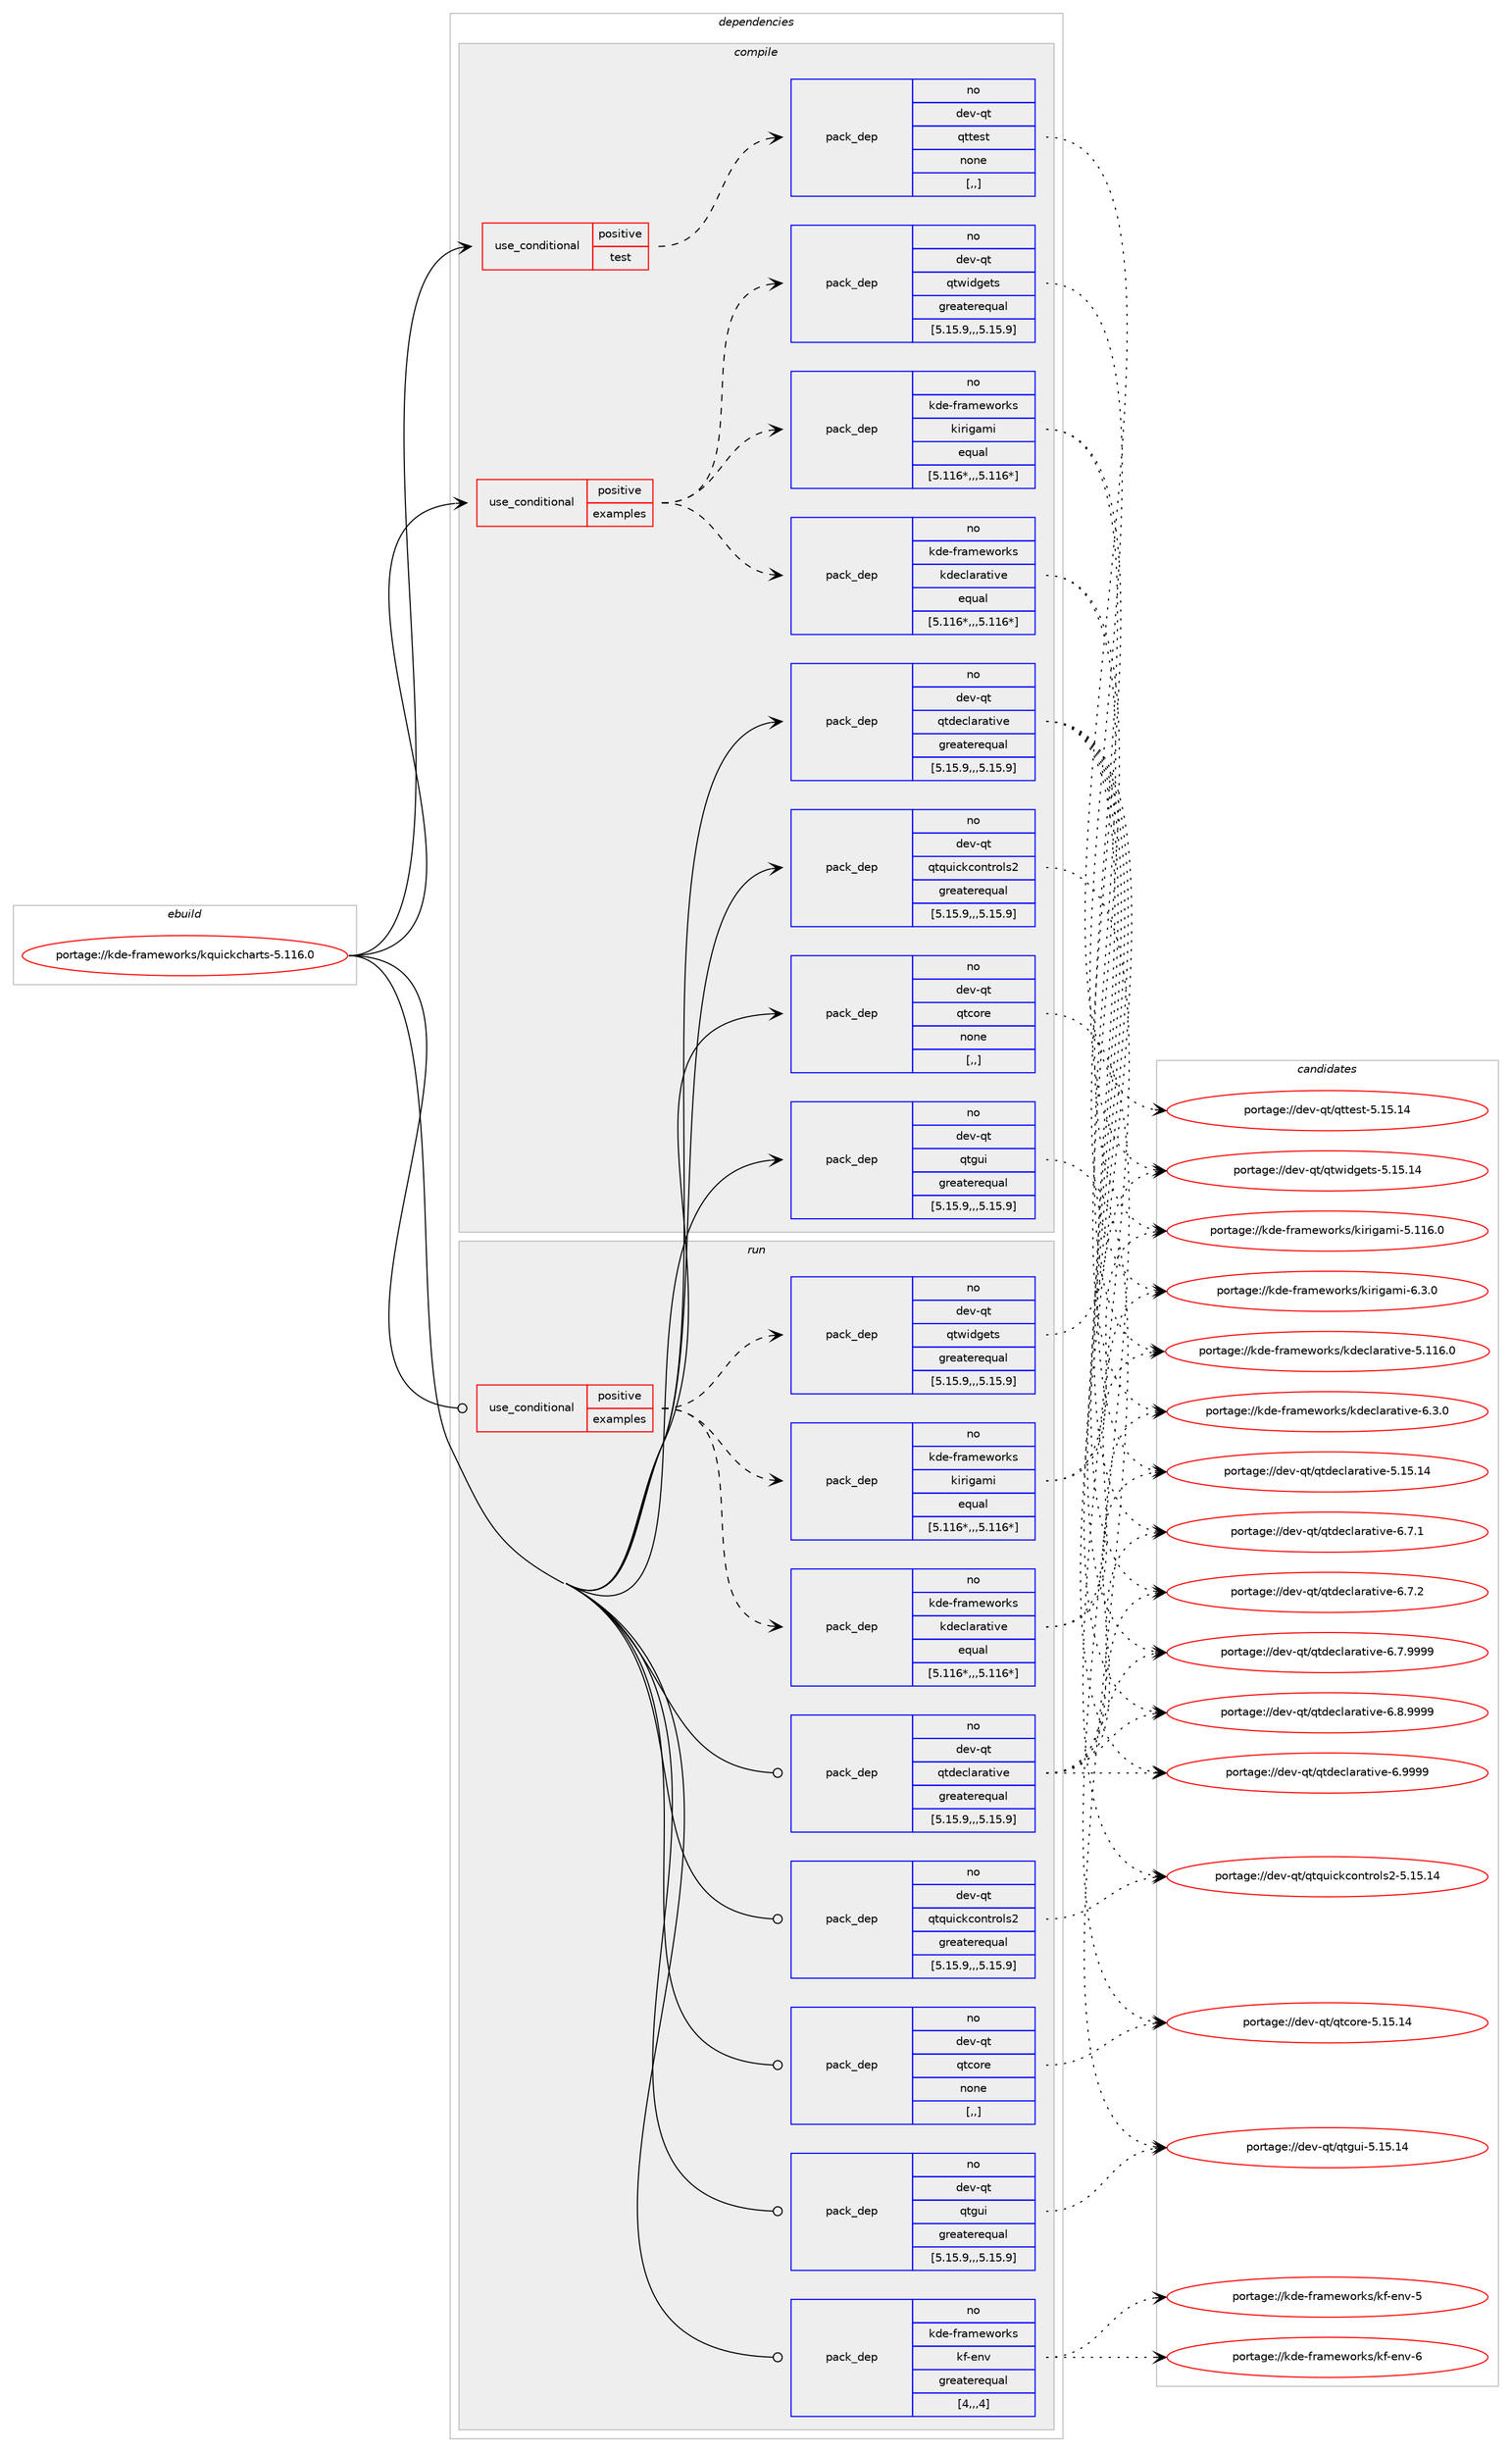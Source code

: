digraph prolog {

# *************
# Graph options
# *************

newrank=true;
concentrate=true;
compound=true;
graph [rankdir=LR,fontname=Helvetica,fontsize=10,ranksep=1.5];#, ranksep=2.5, nodesep=0.2];
edge  [arrowhead=vee];
node  [fontname=Helvetica,fontsize=10];

# **********
# The ebuild
# **********

subgraph cluster_leftcol {
color=gray;
rank=same;
label=<<i>ebuild</i>>;
id [label="portage://kde-frameworks/kquickcharts-5.116.0", color=red, width=4, href="../kde-frameworks/kquickcharts-5.116.0.svg"];
}

# ****************
# The dependencies
# ****************

subgraph cluster_midcol {
color=gray;
label=<<i>dependencies</i>>;
subgraph cluster_compile {
fillcolor="#eeeeee";
style=filled;
label=<<i>compile</i>>;
subgraph cond66593 {
dependency259462 [label=<<TABLE BORDER="0" CELLBORDER="1" CELLSPACING="0" CELLPADDING="4"><TR><TD ROWSPAN="3" CELLPADDING="10">use_conditional</TD></TR><TR><TD>positive</TD></TR><TR><TD>examples</TD></TR></TABLE>>, shape=none, color=red];
subgraph pack190878 {
dependency259463 [label=<<TABLE BORDER="0" CELLBORDER="1" CELLSPACING="0" CELLPADDING="4" WIDTH="220"><TR><TD ROWSPAN="6" CELLPADDING="30">pack_dep</TD></TR><TR><TD WIDTH="110">no</TD></TR><TR><TD>dev-qt</TD></TR><TR><TD>qtwidgets</TD></TR><TR><TD>greaterequal</TD></TR><TR><TD>[5.15.9,,,5.15.9]</TD></TR></TABLE>>, shape=none, color=blue];
}
dependency259462:e -> dependency259463:w [weight=20,style="dashed",arrowhead="vee"];
subgraph pack190879 {
dependency259464 [label=<<TABLE BORDER="0" CELLBORDER="1" CELLSPACING="0" CELLPADDING="4" WIDTH="220"><TR><TD ROWSPAN="6" CELLPADDING="30">pack_dep</TD></TR><TR><TD WIDTH="110">no</TD></TR><TR><TD>kde-frameworks</TD></TR><TR><TD>kdeclarative</TD></TR><TR><TD>equal</TD></TR><TR><TD>[5.116*,,,5.116*]</TD></TR></TABLE>>, shape=none, color=blue];
}
dependency259462:e -> dependency259464:w [weight=20,style="dashed",arrowhead="vee"];
subgraph pack190880 {
dependency259465 [label=<<TABLE BORDER="0" CELLBORDER="1" CELLSPACING="0" CELLPADDING="4" WIDTH="220"><TR><TD ROWSPAN="6" CELLPADDING="30">pack_dep</TD></TR><TR><TD WIDTH="110">no</TD></TR><TR><TD>kde-frameworks</TD></TR><TR><TD>kirigami</TD></TR><TR><TD>equal</TD></TR><TR><TD>[5.116*,,,5.116*]</TD></TR></TABLE>>, shape=none, color=blue];
}
dependency259462:e -> dependency259465:w [weight=20,style="dashed",arrowhead="vee"];
}
id:e -> dependency259462:w [weight=20,style="solid",arrowhead="vee"];
subgraph cond66594 {
dependency259466 [label=<<TABLE BORDER="0" CELLBORDER="1" CELLSPACING="0" CELLPADDING="4"><TR><TD ROWSPAN="3" CELLPADDING="10">use_conditional</TD></TR><TR><TD>positive</TD></TR><TR><TD>test</TD></TR></TABLE>>, shape=none, color=red];
subgraph pack190881 {
dependency259467 [label=<<TABLE BORDER="0" CELLBORDER="1" CELLSPACING="0" CELLPADDING="4" WIDTH="220"><TR><TD ROWSPAN="6" CELLPADDING="30">pack_dep</TD></TR><TR><TD WIDTH="110">no</TD></TR><TR><TD>dev-qt</TD></TR><TR><TD>qttest</TD></TR><TR><TD>none</TD></TR><TR><TD>[,,]</TD></TR></TABLE>>, shape=none, color=blue];
}
dependency259466:e -> dependency259467:w [weight=20,style="dashed",arrowhead="vee"];
}
id:e -> dependency259466:w [weight=20,style="solid",arrowhead="vee"];
subgraph pack190882 {
dependency259468 [label=<<TABLE BORDER="0" CELLBORDER="1" CELLSPACING="0" CELLPADDING="4" WIDTH="220"><TR><TD ROWSPAN="6" CELLPADDING="30">pack_dep</TD></TR><TR><TD WIDTH="110">no</TD></TR><TR><TD>dev-qt</TD></TR><TR><TD>qtcore</TD></TR><TR><TD>none</TD></TR><TR><TD>[,,]</TD></TR></TABLE>>, shape=none, color=blue];
}
id:e -> dependency259468:w [weight=20,style="solid",arrowhead="vee"];
subgraph pack190883 {
dependency259469 [label=<<TABLE BORDER="0" CELLBORDER="1" CELLSPACING="0" CELLPADDING="4" WIDTH="220"><TR><TD ROWSPAN="6" CELLPADDING="30">pack_dep</TD></TR><TR><TD WIDTH="110">no</TD></TR><TR><TD>dev-qt</TD></TR><TR><TD>qtdeclarative</TD></TR><TR><TD>greaterequal</TD></TR><TR><TD>[5.15.9,,,5.15.9]</TD></TR></TABLE>>, shape=none, color=blue];
}
id:e -> dependency259469:w [weight=20,style="solid",arrowhead="vee"];
subgraph pack190884 {
dependency259470 [label=<<TABLE BORDER="0" CELLBORDER="1" CELLSPACING="0" CELLPADDING="4" WIDTH="220"><TR><TD ROWSPAN="6" CELLPADDING="30">pack_dep</TD></TR><TR><TD WIDTH="110">no</TD></TR><TR><TD>dev-qt</TD></TR><TR><TD>qtgui</TD></TR><TR><TD>greaterequal</TD></TR><TR><TD>[5.15.9,,,5.15.9]</TD></TR></TABLE>>, shape=none, color=blue];
}
id:e -> dependency259470:w [weight=20,style="solid",arrowhead="vee"];
subgraph pack190885 {
dependency259471 [label=<<TABLE BORDER="0" CELLBORDER="1" CELLSPACING="0" CELLPADDING="4" WIDTH="220"><TR><TD ROWSPAN="6" CELLPADDING="30">pack_dep</TD></TR><TR><TD WIDTH="110">no</TD></TR><TR><TD>dev-qt</TD></TR><TR><TD>qtquickcontrols2</TD></TR><TR><TD>greaterequal</TD></TR><TR><TD>[5.15.9,,,5.15.9]</TD></TR></TABLE>>, shape=none, color=blue];
}
id:e -> dependency259471:w [weight=20,style="solid",arrowhead="vee"];
}
subgraph cluster_compileandrun {
fillcolor="#eeeeee";
style=filled;
label=<<i>compile and run</i>>;
}
subgraph cluster_run {
fillcolor="#eeeeee";
style=filled;
label=<<i>run</i>>;
subgraph cond66595 {
dependency259472 [label=<<TABLE BORDER="0" CELLBORDER="1" CELLSPACING="0" CELLPADDING="4"><TR><TD ROWSPAN="3" CELLPADDING="10">use_conditional</TD></TR><TR><TD>positive</TD></TR><TR><TD>examples</TD></TR></TABLE>>, shape=none, color=red];
subgraph pack190886 {
dependency259473 [label=<<TABLE BORDER="0" CELLBORDER="1" CELLSPACING="0" CELLPADDING="4" WIDTH="220"><TR><TD ROWSPAN="6" CELLPADDING="30">pack_dep</TD></TR><TR><TD WIDTH="110">no</TD></TR><TR><TD>dev-qt</TD></TR><TR><TD>qtwidgets</TD></TR><TR><TD>greaterequal</TD></TR><TR><TD>[5.15.9,,,5.15.9]</TD></TR></TABLE>>, shape=none, color=blue];
}
dependency259472:e -> dependency259473:w [weight=20,style="dashed",arrowhead="vee"];
subgraph pack190887 {
dependency259474 [label=<<TABLE BORDER="0" CELLBORDER="1" CELLSPACING="0" CELLPADDING="4" WIDTH="220"><TR><TD ROWSPAN="6" CELLPADDING="30">pack_dep</TD></TR><TR><TD WIDTH="110">no</TD></TR><TR><TD>kde-frameworks</TD></TR><TR><TD>kdeclarative</TD></TR><TR><TD>equal</TD></TR><TR><TD>[5.116*,,,5.116*]</TD></TR></TABLE>>, shape=none, color=blue];
}
dependency259472:e -> dependency259474:w [weight=20,style="dashed",arrowhead="vee"];
subgraph pack190888 {
dependency259475 [label=<<TABLE BORDER="0" CELLBORDER="1" CELLSPACING="0" CELLPADDING="4" WIDTH="220"><TR><TD ROWSPAN="6" CELLPADDING="30">pack_dep</TD></TR><TR><TD WIDTH="110">no</TD></TR><TR><TD>kde-frameworks</TD></TR><TR><TD>kirigami</TD></TR><TR><TD>equal</TD></TR><TR><TD>[5.116*,,,5.116*]</TD></TR></TABLE>>, shape=none, color=blue];
}
dependency259472:e -> dependency259475:w [weight=20,style="dashed",arrowhead="vee"];
}
id:e -> dependency259472:w [weight=20,style="solid",arrowhead="odot"];
subgraph pack190889 {
dependency259476 [label=<<TABLE BORDER="0" CELLBORDER="1" CELLSPACING="0" CELLPADDING="4" WIDTH="220"><TR><TD ROWSPAN="6" CELLPADDING="30">pack_dep</TD></TR><TR><TD WIDTH="110">no</TD></TR><TR><TD>dev-qt</TD></TR><TR><TD>qtcore</TD></TR><TR><TD>none</TD></TR><TR><TD>[,,]</TD></TR></TABLE>>, shape=none, color=blue];
}
id:e -> dependency259476:w [weight=20,style="solid",arrowhead="odot"];
subgraph pack190890 {
dependency259477 [label=<<TABLE BORDER="0" CELLBORDER="1" CELLSPACING="0" CELLPADDING="4" WIDTH="220"><TR><TD ROWSPAN="6" CELLPADDING="30">pack_dep</TD></TR><TR><TD WIDTH="110">no</TD></TR><TR><TD>dev-qt</TD></TR><TR><TD>qtdeclarative</TD></TR><TR><TD>greaterequal</TD></TR><TR><TD>[5.15.9,,,5.15.9]</TD></TR></TABLE>>, shape=none, color=blue];
}
id:e -> dependency259477:w [weight=20,style="solid",arrowhead="odot"];
subgraph pack190891 {
dependency259478 [label=<<TABLE BORDER="0" CELLBORDER="1" CELLSPACING="0" CELLPADDING="4" WIDTH="220"><TR><TD ROWSPAN="6" CELLPADDING="30">pack_dep</TD></TR><TR><TD WIDTH="110">no</TD></TR><TR><TD>dev-qt</TD></TR><TR><TD>qtgui</TD></TR><TR><TD>greaterequal</TD></TR><TR><TD>[5.15.9,,,5.15.9]</TD></TR></TABLE>>, shape=none, color=blue];
}
id:e -> dependency259478:w [weight=20,style="solid",arrowhead="odot"];
subgraph pack190892 {
dependency259479 [label=<<TABLE BORDER="0" CELLBORDER="1" CELLSPACING="0" CELLPADDING="4" WIDTH="220"><TR><TD ROWSPAN="6" CELLPADDING="30">pack_dep</TD></TR><TR><TD WIDTH="110">no</TD></TR><TR><TD>dev-qt</TD></TR><TR><TD>qtquickcontrols2</TD></TR><TR><TD>greaterequal</TD></TR><TR><TD>[5.15.9,,,5.15.9]</TD></TR></TABLE>>, shape=none, color=blue];
}
id:e -> dependency259479:w [weight=20,style="solid",arrowhead="odot"];
subgraph pack190893 {
dependency259480 [label=<<TABLE BORDER="0" CELLBORDER="1" CELLSPACING="0" CELLPADDING="4" WIDTH="220"><TR><TD ROWSPAN="6" CELLPADDING="30">pack_dep</TD></TR><TR><TD WIDTH="110">no</TD></TR><TR><TD>kde-frameworks</TD></TR><TR><TD>kf-env</TD></TR><TR><TD>greaterequal</TD></TR><TR><TD>[4,,,4]</TD></TR></TABLE>>, shape=none, color=blue];
}
id:e -> dependency259480:w [weight=20,style="solid",arrowhead="odot"];
}
}

# **************
# The candidates
# **************

subgraph cluster_choices {
rank=same;
color=gray;
label=<<i>candidates</i>>;

subgraph choice190878 {
color=black;
nodesep=1;
choice10010111845113116471131161191051001031011161154553464953464952 [label="portage://dev-qt/qtwidgets-5.15.14", color=red, width=4,href="../dev-qt/qtwidgets-5.15.14.svg"];
dependency259463:e -> choice10010111845113116471131161191051001031011161154553464953464952:w [style=dotted,weight="100"];
}
subgraph choice190879 {
color=black;
nodesep=1;
choice1071001014510211497109101119111114107115471071001019910897114971161051181014553464949544648 [label="portage://kde-frameworks/kdeclarative-5.116.0", color=red, width=4,href="../kde-frameworks/kdeclarative-5.116.0.svg"];
choice107100101451021149710910111911111410711547107100101991089711497116105118101455446514648 [label="portage://kde-frameworks/kdeclarative-6.3.0", color=red, width=4,href="../kde-frameworks/kdeclarative-6.3.0.svg"];
dependency259464:e -> choice1071001014510211497109101119111114107115471071001019910897114971161051181014553464949544648:w [style=dotted,weight="100"];
dependency259464:e -> choice107100101451021149710910111911111410711547107100101991089711497116105118101455446514648:w [style=dotted,weight="100"];
}
subgraph choice190880 {
color=black;
nodesep=1;
choice107100101451021149710910111911111410711547107105114105103971091054553464949544648 [label="portage://kde-frameworks/kirigami-5.116.0", color=red, width=4,href="../kde-frameworks/kirigami-5.116.0.svg"];
choice10710010145102114971091011191111141071154710710511410510397109105455446514648 [label="portage://kde-frameworks/kirigami-6.3.0", color=red, width=4,href="../kde-frameworks/kirigami-6.3.0.svg"];
dependency259465:e -> choice107100101451021149710910111911111410711547107105114105103971091054553464949544648:w [style=dotted,weight="100"];
dependency259465:e -> choice10710010145102114971091011191111141071154710710511410510397109105455446514648:w [style=dotted,weight="100"];
}
subgraph choice190881 {
color=black;
nodesep=1;
choice10010111845113116471131161161011151164553464953464952 [label="portage://dev-qt/qttest-5.15.14", color=red, width=4,href="../dev-qt/qttest-5.15.14.svg"];
dependency259467:e -> choice10010111845113116471131161161011151164553464953464952:w [style=dotted,weight="100"];
}
subgraph choice190882 {
color=black;
nodesep=1;
choice1001011184511311647113116991111141014553464953464952 [label="portage://dev-qt/qtcore-5.15.14", color=red, width=4,href="../dev-qt/qtcore-5.15.14.svg"];
dependency259468:e -> choice1001011184511311647113116991111141014553464953464952:w [style=dotted,weight="100"];
}
subgraph choice190883 {
color=black;
nodesep=1;
choice10010111845113116471131161001019910897114971161051181014553464953464952 [label="portage://dev-qt/qtdeclarative-5.15.14", color=red, width=4,href="../dev-qt/qtdeclarative-5.15.14.svg"];
choice1001011184511311647113116100101991089711497116105118101455446554649 [label="portage://dev-qt/qtdeclarative-6.7.1", color=red, width=4,href="../dev-qt/qtdeclarative-6.7.1.svg"];
choice1001011184511311647113116100101991089711497116105118101455446554650 [label="portage://dev-qt/qtdeclarative-6.7.2", color=red, width=4,href="../dev-qt/qtdeclarative-6.7.2.svg"];
choice1001011184511311647113116100101991089711497116105118101455446554657575757 [label="portage://dev-qt/qtdeclarative-6.7.9999", color=red, width=4,href="../dev-qt/qtdeclarative-6.7.9999.svg"];
choice1001011184511311647113116100101991089711497116105118101455446564657575757 [label="portage://dev-qt/qtdeclarative-6.8.9999", color=red, width=4,href="../dev-qt/qtdeclarative-6.8.9999.svg"];
choice100101118451131164711311610010199108971149711610511810145544657575757 [label="portage://dev-qt/qtdeclarative-6.9999", color=red, width=4,href="../dev-qt/qtdeclarative-6.9999.svg"];
dependency259469:e -> choice10010111845113116471131161001019910897114971161051181014553464953464952:w [style=dotted,weight="100"];
dependency259469:e -> choice1001011184511311647113116100101991089711497116105118101455446554649:w [style=dotted,weight="100"];
dependency259469:e -> choice1001011184511311647113116100101991089711497116105118101455446554650:w [style=dotted,weight="100"];
dependency259469:e -> choice1001011184511311647113116100101991089711497116105118101455446554657575757:w [style=dotted,weight="100"];
dependency259469:e -> choice1001011184511311647113116100101991089711497116105118101455446564657575757:w [style=dotted,weight="100"];
dependency259469:e -> choice100101118451131164711311610010199108971149711610511810145544657575757:w [style=dotted,weight="100"];
}
subgraph choice190884 {
color=black;
nodesep=1;
choice10010111845113116471131161031171054553464953464952 [label="portage://dev-qt/qtgui-5.15.14", color=red, width=4,href="../dev-qt/qtgui-5.15.14.svg"];
dependency259470:e -> choice10010111845113116471131161031171054553464953464952:w [style=dotted,weight="100"];
}
subgraph choice190885 {
color=black;
nodesep=1;
choice10010111845113116471131161131171059910799111110116114111108115504553464953464952 [label="portage://dev-qt/qtquickcontrols2-5.15.14", color=red, width=4,href="../dev-qt/qtquickcontrols2-5.15.14.svg"];
dependency259471:e -> choice10010111845113116471131161131171059910799111110116114111108115504553464953464952:w [style=dotted,weight="100"];
}
subgraph choice190886 {
color=black;
nodesep=1;
choice10010111845113116471131161191051001031011161154553464953464952 [label="portage://dev-qt/qtwidgets-5.15.14", color=red, width=4,href="../dev-qt/qtwidgets-5.15.14.svg"];
dependency259473:e -> choice10010111845113116471131161191051001031011161154553464953464952:w [style=dotted,weight="100"];
}
subgraph choice190887 {
color=black;
nodesep=1;
choice1071001014510211497109101119111114107115471071001019910897114971161051181014553464949544648 [label="portage://kde-frameworks/kdeclarative-5.116.0", color=red, width=4,href="../kde-frameworks/kdeclarative-5.116.0.svg"];
choice107100101451021149710910111911111410711547107100101991089711497116105118101455446514648 [label="portage://kde-frameworks/kdeclarative-6.3.0", color=red, width=4,href="../kde-frameworks/kdeclarative-6.3.0.svg"];
dependency259474:e -> choice1071001014510211497109101119111114107115471071001019910897114971161051181014553464949544648:w [style=dotted,weight="100"];
dependency259474:e -> choice107100101451021149710910111911111410711547107100101991089711497116105118101455446514648:w [style=dotted,weight="100"];
}
subgraph choice190888 {
color=black;
nodesep=1;
choice107100101451021149710910111911111410711547107105114105103971091054553464949544648 [label="portage://kde-frameworks/kirigami-5.116.0", color=red, width=4,href="../kde-frameworks/kirigami-5.116.0.svg"];
choice10710010145102114971091011191111141071154710710511410510397109105455446514648 [label="portage://kde-frameworks/kirigami-6.3.0", color=red, width=4,href="../kde-frameworks/kirigami-6.3.0.svg"];
dependency259475:e -> choice107100101451021149710910111911111410711547107105114105103971091054553464949544648:w [style=dotted,weight="100"];
dependency259475:e -> choice10710010145102114971091011191111141071154710710511410510397109105455446514648:w [style=dotted,weight="100"];
}
subgraph choice190889 {
color=black;
nodesep=1;
choice1001011184511311647113116991111141014553464953464952 [label="portage://dev-qt/qtcore-5.15.14", color=red, width=4,href="../dev-qt/qtcore-5.15.14.svg"];
dependency259476:e -> choice1001011184511311647113116991111141014553464953464952:w [style=dotted,weight="100"];
}
subgraph choice190890 {
color=black;
nodesep=1;
choice10010111845113116471131161001019910897114971161051181014553464953464952 [label="portage://dev-qt/qtdeclarative-5.15.14", color=red, width=4,href="../dev-qt/qtdeclarative-5.15.14.svg"];
choice1001011184511311647113116100101991089711497116105118101455446554649 [label="portage://dev-qt/qtdeclarative-6.7.1", color=red, width=4,href="../dev-qt/qtdeclarative-6.7.1.svg"];
choice1001011184511311647113116100101991089711497116105118101455446554650 [label="portage://dev-qt/qtdeclarative-6.7.2", color=red, width=4,href="../dev-qt/qtdeclarative-6.7.2.svg"];
choice1001011184511311647113116100101991089711497116105118101455446554657575757 [label="portage://dev-qt/qtdeclarative-6.7.9999", color=red, width=4,href="../dev-qt/qtdeclarative-6.7.9999.svg"];
choice1001011184511311647113116100101991089711497116105118101455446564657575757 [label="portage://dev-qt/qtdeclarative-6.8.9999", color=red, width=4,href="../dev-qt/qtdeclarative-6.8.9999.svg"];
choice100101118451131164711311610010199108971149711610511810145544657575757 [label="portage://dev-qt/qtdeclarative-6.9999", color=red, width=4,href="../dev-qt/qtdeclarative-6.9999.svg"];
dependency259477:e -> choice10010111845113116471131161001019910897114971161051181014553464953464952:w [style=dotted,weight="100"];
dependency259477:e -> choice1001011184511311647113116100101991089711497116105118101455446554649:w [style=dotted,weight="100"];
dependency259477:e -> choice1001011184511311647113116100101991089711497116105118101455446554650:w [style=dotted,weight="100"];
dependency259477:e -> choice1001011184511311647113116100101991089711497116105118101455446554657575757:w [style=dotted,weight="100"];
dependency259477:e -> choice1001011184511311647113116100101991089711497116105118101455446564657575757:w [style=dotted,weight="100"];
dependency259477:e -> choice100101118451131164711311610010199108971149711610511810145544657575757:w [style=dotted,weight="100"];
}
subgraph choice190891 {
color=black;
nodesep=1;
choice10010111845113116471131161031171054553464953464952 [label="portage://dev-qt/qtgui-5.15.14", color=red, width=4,href="../dev-qt/qtgui-5.15.14.svg"];
dependency259478:e -> choice10010111845113116471131161031171054553464953464952:w [style=dotted,weight="100"];
}
subgraph choice190892 {
color=black;
nodesep=1;
choice10010111845113116471131161131171059910799111110116114111108115504553464953464952 [label="portage://dev-qt/qtquickcontrols2-5.15.14", color=red, width=4,href="../dev-qt/qtquickcontrols2-5.15.14.svg"];
dependency259479:e -> choice10010111845113116471131161131171059910799111110116114111108115504553464953464952:w [style=dotted,weight="100"];
}
subgraph choice190893 {
color=black;
nodesep=1;
choice107100101451021149710910111911111410711547107102451011101184553 [label="portage://kde-frameworks/kf-env-5", color=red, width=4,href="../kde-frameworks/kf-env-5.svg"];
choice107100101451021149710910111911111410711547107102451011101184554 [label="portage://kde-frameworks/kf-env-6", color=red, width=4,href="../kde-frameworks/kf-env-6.svg"];
dependency259480:e -> choice107100101451021149710910111911111410711547107102451011101184553:w [style=dotted,weight="100"];
dependency259480:e -> choice107100101451021149710910111911111410711547107102451011101184554:w [style=dotted,weight="100"];
}
}

}
